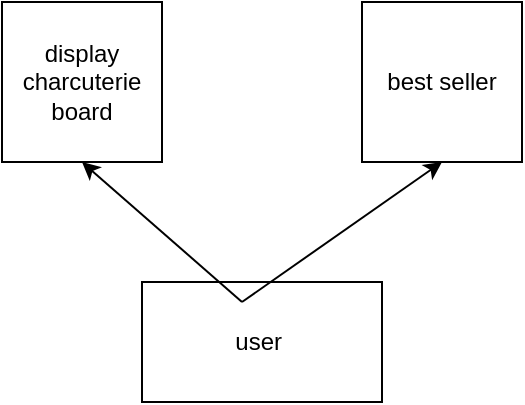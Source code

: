 <mxfile version="15.5.9" type="github"><diagram id="U3-LodYVra6e1JyfBBEr" name="Page-1"><mxGraphModel dx="494" dy="555" grid="1" gridSize="10" guides="1" tooltips="1" connect="1" arrows="1" fold="1" page="1" pageScale="1" pageWidth="850" pageHeight="1100" math="0" shadow="0"><root><mxCell id="0"/><mxCell id="1" parent="0"/><mxCell id="MglJe218UbUMuaOkH6NK-1" value="display charcuterie board" style="whiteSpace=wrap;html=1;aspect=fixed;" vertex="1" parent="1"><mxGeometry x="60" y="140" width="80" height="80" as="geometry"/></mxCell><mxCell id="MglJe218UbUMuaOkH6NK-2" value="best seller" style="whiteSpace=wrap;html=1;aspect=fixed;" vertex="1" parent="1"><mxGeometry x="240" y="140" width="80" height="80" as="geometry"/></mxCell><mxCell id="MglJe218UbUMuaOkH6NK-4" value="user&amp;nbsp;" style="rounded=0;whiteSpace=wrap;html=1;" vertex="1" parent="1"><mxGeometry x="130" y="280" width="120" height="60" as="geometry"/></mxCell><mxCell id="MglJe218UbUMuaOkH6NK-5" value="" style="endArrow=classic;html=1;rounded=0;entryX=0.5;entryY=1;entryDx=0;entryDy=0;" edge="1" parent="1" target="MglJe218UbUMuaOkH6NK-1"><mxGeometry width="50" height="50" relative="1" as="geometry"><mxPoint x="180" y="290" as="sourcePoint"/><mxPoint x="230" y="240" as="targetPoint"/></mxGeometry></mxCell><mxCell id="MglJe218UbUMuaOkH6NK-6" value="" style="endArrow=classic;html=1;rounded=0;entryX=0.5;entryY=1;entryDx=0;entryDy=0;" edge="1" parent="1" target="MglJe218UbUMuaOkH6NK-2"><mxGeometry width="50" height="50" relative="1" as="geometry"><mxPoint x="180" y="290" as="sourcePoint"/><mxPoint x="230" y="240" as="targetPoint"/></mxGeometry></mxCell></root></mxGraphModel></diagram></mxfile>